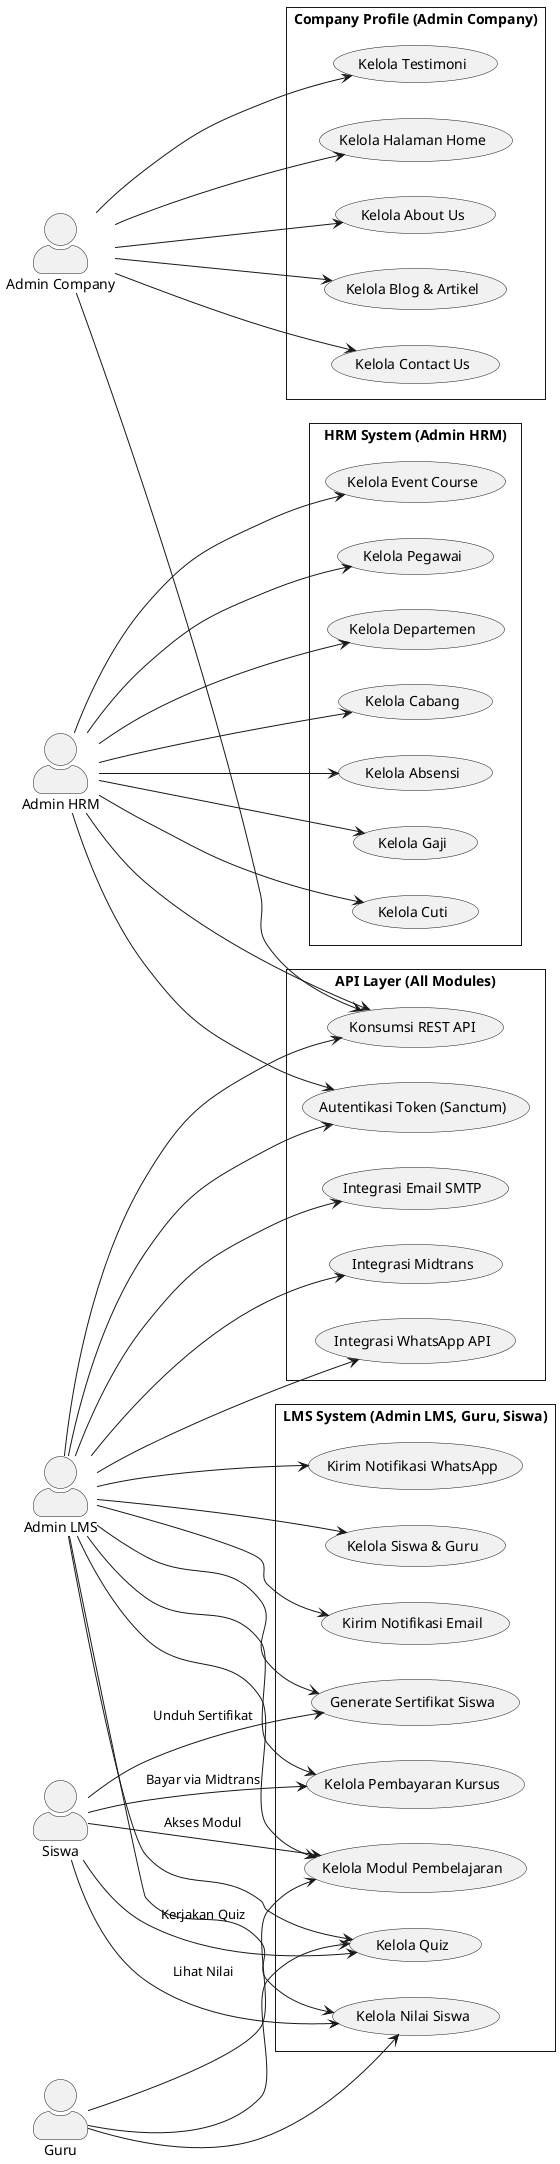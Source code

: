 @startuml
skinparam style strictuml
left to right direction
skinparam packageStyle rectangle
skinparam backgroundColor #FFFFFF
skinparam actorStyle awesome

' ===== Aktor =====
actor "Admin Company" as AC
actor "Admin HRM" as AHRM
actor "Admin LMS" as ALMS
actor "Guru" as G
actor "Siswa" as S

' ===== Modul: Company Profile =====
package "Company Profile (Admin Company)" {
    usecase "Kelola Halaman Home" as UC1
    usecase "Kelola About Us" as UC2
    usecase "Kelola Blog & Artikel" as UC3
    usecase "Kelola Contact Us" as UC4
    usecase "Kelola Testimoni" as UC5

    AC --> UC1
    AC --> UC2
    AC --> UC3
    AC --> UC4
    AC --> UC5
}

' ===== Modul: Human Resource Management (HRM) =====
package "HRM System (Admin HRM)" {
    usecase "Kelola Pegawai" as HR1
    usecase "Kelola Departemen" as HR2
    usecase "Kelola Cabang" as HR3
    usecase "Kelola Absensi" as HR4
    usecase "Kelola Gaji" as HR5
    usecase "Kelola Cuti" as HR6
    usecase "Kelola Event Course" as HR7

    AHRM --> HR1
    AHRM --> HR2
    AHRM --> HR3
    AHRM --> HR4
    AHRM --> HR5
    AHRM --> HR6
    AHRM --> HR7
}

' ===== Modul: Learning Management System (LMS) =====
package "LMS System (Admin LMS, Guru, Siswa)" {
    usecase "Kelola Modul Pembelajaran" as LMS1
    usecase "Kelola Quiz" as LMS2
    usecase "Kelola Nilai Siswa" as LMS3
    usecase "Kelola Siswa & Guru" as LMS4
    usecase "Kelola Pembayaran Kursus" as LMS5
    usecase "Kirim Notifikasi Email" as LMS6
    usecase "Kirim Notifikasi WhatsApp" as LMS7
    usecase "Generate Sertifikat Siswa" as LMS8

    ALMS --> LMS1
    ALMS --> LMS2
    ALMS --> LMS3
    ALMS --> LMS4
    ALMS --> LMS5
    ALMS --> LMS6
    ALMS --> LMS7
    ALMS --> LMS8

    G --> LMS1
    G --> LMS2
    G --> LMS3

    S --> LMS1 : Akses Modul
    S --> LMS2 : Kerjakan Quiz
    S --> LMS3 : Lihat Nilai
    S --> LMS5 : Bayar via Midtrans
    S --> LMS8 : Unduh Sertifikat
}

' ===== Modul: API Layer (Global Use Case) =====
package "API Layer (All Modules)" {
    usecase "Konsumsi REST API" as API1
    usecase "Autentikasi Token (Sanctum)" as API2
    usecase "Integrasi Midtrans" as API3
    usecase "Integrasi WhatsApp API" as API4
    usecase "Integrasi Email SMTP" as API5

    ALMS --> API1
    ALMS --> API2
    ALMS --> API3
    ALMS --> API4
    ALMS --> API5

    AHRM --> API1
    AHRM --> API2
    AC --> API1
}

@enduml